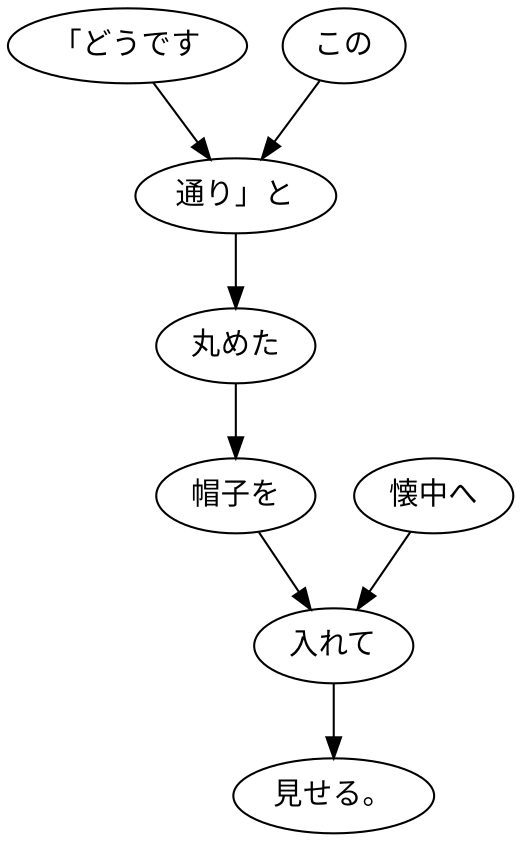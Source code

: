 digraph graph3470 {
	node0 [label="「どうです"];
	node1 [label="この"];
	node2 [label="通り」と"];
	node3 [label="丸めた"];
	node4 [label="帽子を"];
	node5 [label="懐中へ"];
	node6 [label="入れて"];
	node7 [label="見せる。"];
	node0 -> node2;
	node1 -> node2;
	node2 -> node3;
	node3 -> node4;
	node4 -> node6;
	node5 -> node6;
	node6 -> node7;
}
